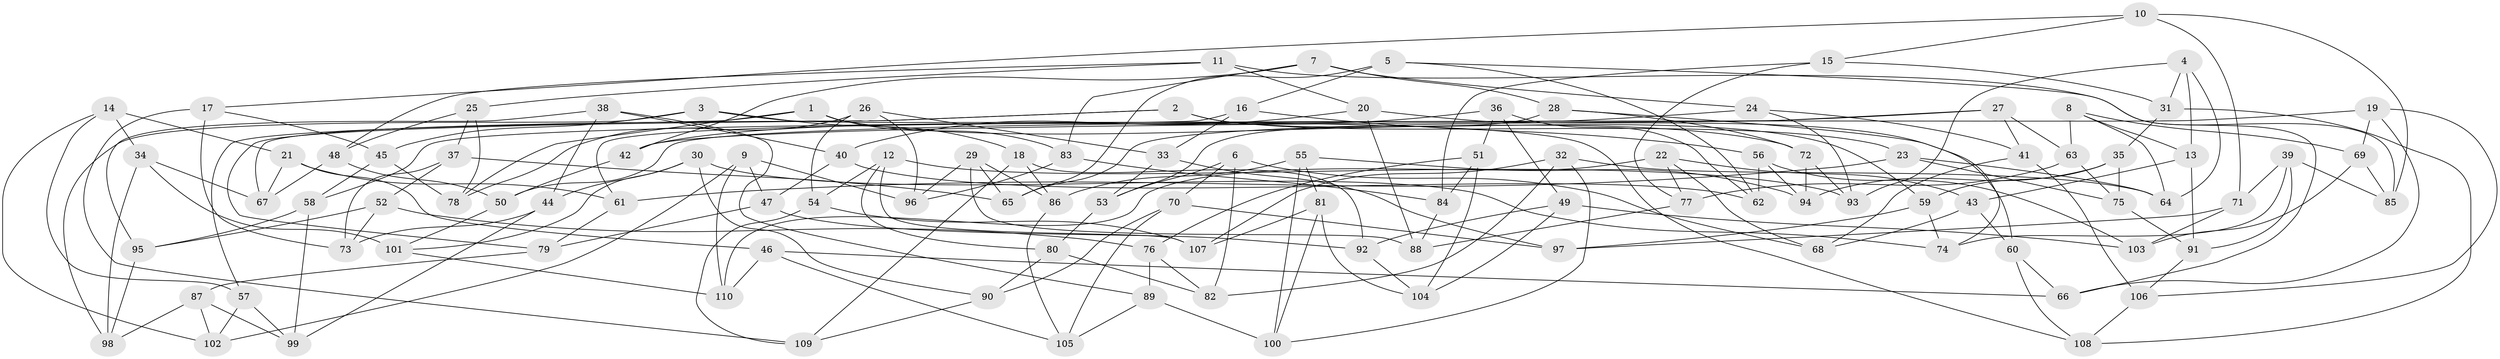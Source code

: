 // coarse degree distribution, {3: 0.2727272727272727, 5: 0.15151515151515152, 4: 0.24242424242424243, 6: 0.06060606060606061, 8: 0.09090909090909091, 13: 0.030303030303030304, 2: 0.06060606060606061, 7: 0.030303030303030304, 14: 0.030303030303030304, 10: 0.030303030303030304}
// Generated by graph-tools (version 1.1) at 2025/03/03/04/25 22:03:48]
// undirected, 110 vertices, 220 edges
graph export_dot {
graph [start="1"]
  node [color=gray90,style=filled];
  1;
  2;
  3;
  4;
  5;
  6;
  7;
  8;
  9;
  10;
  11;
  12;
  13;
  14;
  15;
  16;
  17;
  18;
  19;
  20;
  21;
  22;
  23;
  24;
  25;
  26;
  27;
  28;
  29;
  30;
  31;
  32;
  33;
  34;
  35;
  36;
  37;
  38;
  39;
  40;
  41;
  42;
  43;
  44;
  45;
  46;
  47;
  48;
  49;
  50;
  51;
  52;
  53;
  54;
  55;
  56;
  57;
  58;
  59;
  60;
  61;
  62;
  63;
  64;
  65;
  66;
  67;
  68;
  69;
  70;
  71;
  72;
  73;
  74;
  75;
  76;
  77;
  78;
  79;
  80;
  81;
  82;
  83;
  84;
  85;
  86;
  87;
  88;
  89;
  90;
  91;
  92;
  93;
  94;
  95;
  96;
  97;
  98;
  99;
  100;
  101;
  102;
  103;
  104;
  105;
  106;
  107;
  108;
  109;
  110;
  1 -- 83;
  1 -- 72;
  1 -- 57;
  1 -- 78;
  2 -- 23;
  2 -- 59;
  2 -- 67;
  2 -- 79;
  3 -- 108;
  3 -- 18;
  3 -- 98;
  3 -- 45;
  4 -- 93;
  4 -- 31;
  4 -- 13;
  4 -- 64;
  5 -- 66;
  5 -- 62;
  5 -- 16;
  5 -- 65;
  6 -- 68;
  6 -- 82;
  6 -- 70;
  6 -- 53;
  7 -- 83;
  7 -- 42;
  7 -- 28;
  7 -- 24;
  8 -- 13;
  8 -- 63;
  8 -- 69;
  8 -- 64;
  9 -- 96;
  9 -- 110;
  9 -- 102;
  9 -- 47;
  10 -- 15;
  10 -- 17;
  10 -- 85;
  10 -- 71;
  11 -- 20;
  11 -- 48;
  11 -- 25;
  11 -- 85;
  12 -- 54;
  12 -- 80;
  12 -- 93;
  12 -- 107;
  13 -- 91;
  13 -- 43;
  14 -- 102;
  14 -- 21;
  14 -- 57;
  14 -- 34;
  15 -- 84;
  15 -- 31;
  15 -- 77;
  16 -- 33;
  16 -- 61;
  16 -- 56;
  17 -- 73;
  17 -- 45;
  17 -- 109;
  18 -- 109;
  18 -- 86;
  18 -- 92;
  19 -- 66;
  19 -- 50;
  19 -- 106;
  19 -- 69;
  20 -- 88;
  20 -- 40;
  20 -- 60;
  21 -- 61;
  21 -- 67;
  21 -- 46;
  22 -- 110;
  22 -- 43;
  22 -- 77;
  22 -- 68;
  23 -- 64;
  23 -- 75;
  23 -- 61;
  24 -- 93;
  24 -- 42;
  24 -- 41;
  25 -- 48;
  25 -- 37;
  25 -- 78;
  26 -- 96;
  26 -- 33;
  26 -- 54;
  26 -- 78;
  27 -- 63;
  27 -- 58;
  27 -- 41;
  27 -- 65;
  28 -- 72;
  28 -- 74;
  28 -- 53;
  29 -- 96;
  29 -- 86;
  29 -- 88;
  29 -- 65;
  30 -- 90;
  30 -- 44;
  30 -- 101;
  30 -- 74;
  31 -- 108;
  31 -- 35;
  32 -- 100;
  32 -- 107;
  32 -- 82;
  32 -- 64;
  33 -- 97;
  33 -- 53;
  34 -- 98;
  34 -- 67;
  34 -- 101;
  35 -- 75;
  35 -- 94;
  35 -- 59;
  36 -- 51;
  36 -- 42;
  36 -- 49;
  36 -- 62;
  37 -- 65;
  37 -- 73;
  37 -- 52;
  38 -- 89;
  38 -- 40;
  38 -- 44;
  38 -- 95;
  39 -- 71;
  39 -- 74;
  39 -- 85;
  39 -- 91;
  40 -- 47;
  40 -- 62;
  41 -- 106;
  41 -- 68;
  42 -- 50;
  43 -- 68;
  43 -- 60;
  44 -- 73;
  44 -- 99;
  45 -- 78;
  45 -- 58;
  46 -- 66;
  46 -- 110;
  46 -- 105;
  47 -- 92;
  47 -- 79;
  48 -- 50;
  48 -- 67;
  49 -- 92;
  49 -- 103;
  49 -- 104;
  50 -- 101;
  51 -- 104;
  51 -- 76;
  51 -- 84;
  52 -- 73;
  52 -- 76;
  52 -- 95;
  53 -- 80;
  54 -- 109;
  54 -- 107;
  55 -- 86;
  55 -- 100;
  55 -- 94;
  55 -- 81;
  56 -- 94;
  56 -- 62;
  56 -- 103;
  57 -- 102;
  57 -- 99;
  58 -- 95;
  58 -- 99;
  59 -- 97;
  59 -- 74;
  60 -- 66;
  60 -- 108;
  61 -- 79;
  63 -- 75;
  63 -- 77;
  69 -- 85;
  69 -- 103;
  70 -- 105;
  70 -- 97;
  70 -- 90;
  71 -- 97;
  71 -- 103;
  72 -- 93;
  72 -- 94;
  75 -- 91;
  76 -- 89;
  76 -- 82;
  77 -- 88;
  79 -- 87;
  80 -- 90;
  80 -- 82;
  81 -- 107;
  81 -- 100;
  81 -- 104;
  83 -- 84;
  83 -- 96;
  84 -- 88;
  86 -- 105;
  87 -- 102;
  87 -- 99;
  87 -- 98;
  89 -- 105;
  89 -- 100;
  90 -- 109;
  91 -- 106;
  92 -- 104;
  95 -- 98;
  101 -- 110;
  106 -- 108;
}
